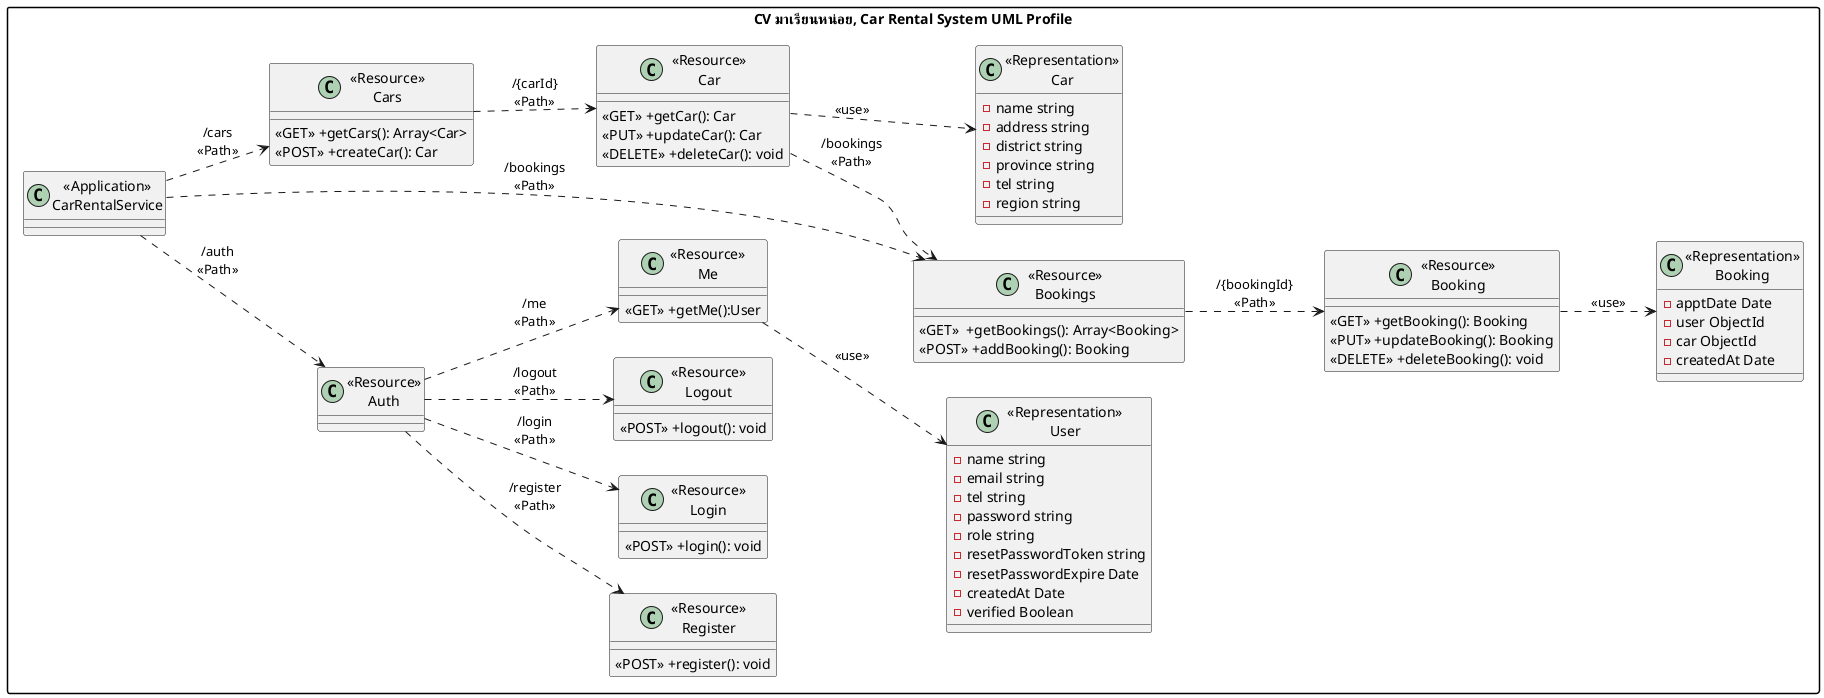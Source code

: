 @startuml
left to right direction
skinparam packageStyle rectangle

package "CV มาเรียนหน่อย, Car Rental System UML Profile" {
    class "<<Application>>\nCarRentalService" as CarRentalService{
    }

    ' Authentication block
    class "<<Resource>>\nAuth" as ResourceAuth {
    }
    class "<<Resource>>\nRegister" as ResourceRegister {
        <<POST>> +register(): void
    }
    class "<<Resource>>\nLogin" as ResourceLogin {
        <<POST>> +login(): void
    }
    class "<<Resource>>\nLogout" as ResourceLogout {
        <<POST>> +logout(): void
    }
    class "<<Resource>>\nMe" as ResourceMe {
        <<GET>> +getMe():User
    }

    ' Bookings block
    class "<<Resource>>\nBookings" as ResourceBookings {
        <<GET>>  +getBookings(): Array<Booking>
        <<POST>> +addBooking(): Booking
    }
    class "<<Resource>>\nBooking" as ResourceBooking {
        <<GET>> +getBooking(): Booking
        <<PUT>> +updateBooking(): Booking
        <<DELETE>> +deleteBooking(): void
    }

    ' Cars block
    class "<<Resource>>\nCars" as ResourceCars {
        <<GET>> +getCars(): Array<Car>
        <<POST>> +createCar(): Car
    }
    class "<<Resource>>\nCar" as ResourceCar {
        <<GET>> +getCar(): Car
        <<PUT>> +updateCar(): Car
        <<DELETE>> +deleteCar(): void
    }

    ' Representations block
    class "<<Representation>>\nUser" as RepresentationUser {
        -name string
        -email string
        -tel string
        -password string
        -role string
        -resetPasswordToken string
        -resetPasswordExpire Date
        -createdAt Date
        -verified Boolean
    }
    class "<<Representation>>\nBooking" as RepresentationBooking {
        -apptDate Date
        -user ObjectId
        -car ObjectId
        -createdAt Date
    }
    class "<<Representation>>\nCar" as RepresentationCar {
        -name string
        -address string
        -district string
        -province string
        -tel string
        -region string
    }
}

' Paths updated to remove /api/v1 and reflect the relationship between cars and bookings
CarRentalService ..> ResourceAuth : "/auth\n<<Path>>"
ResourceAuth ..> ResourceRegister : "/register\n<<Path>>"
ResourceAuth ..> ResourceLogin : "/login\n<<Path>>"
ResourceAuth ..> ResourceLogout : "/logout\n<<Path>>"
ResourceAuth ..> ResourceMe : "/me\n<<Path>>"
ResourceMe ..> RepresentationUser : "<<use>>"

CarRentalService ..> ResourceBookings : "/bookings\n<<Path>>"
ResourceBookings ..> ResourceBooking : "/{bookingId}\n<<Path>>"
ResourceBooking ..> RepresentationBooking : "<<use>>"

CarRentalService ..> ResourceCars : "/cars\n<<Path>>"
ResourceCars ..> ResourceCar : "/{carId}\n<<Path>>"
ResourceCar ..> RepresentationCar : "<<use>>"

ResourceCar ..> ResourceBookings : "/bookings\n<<Path>>"

@enduml
